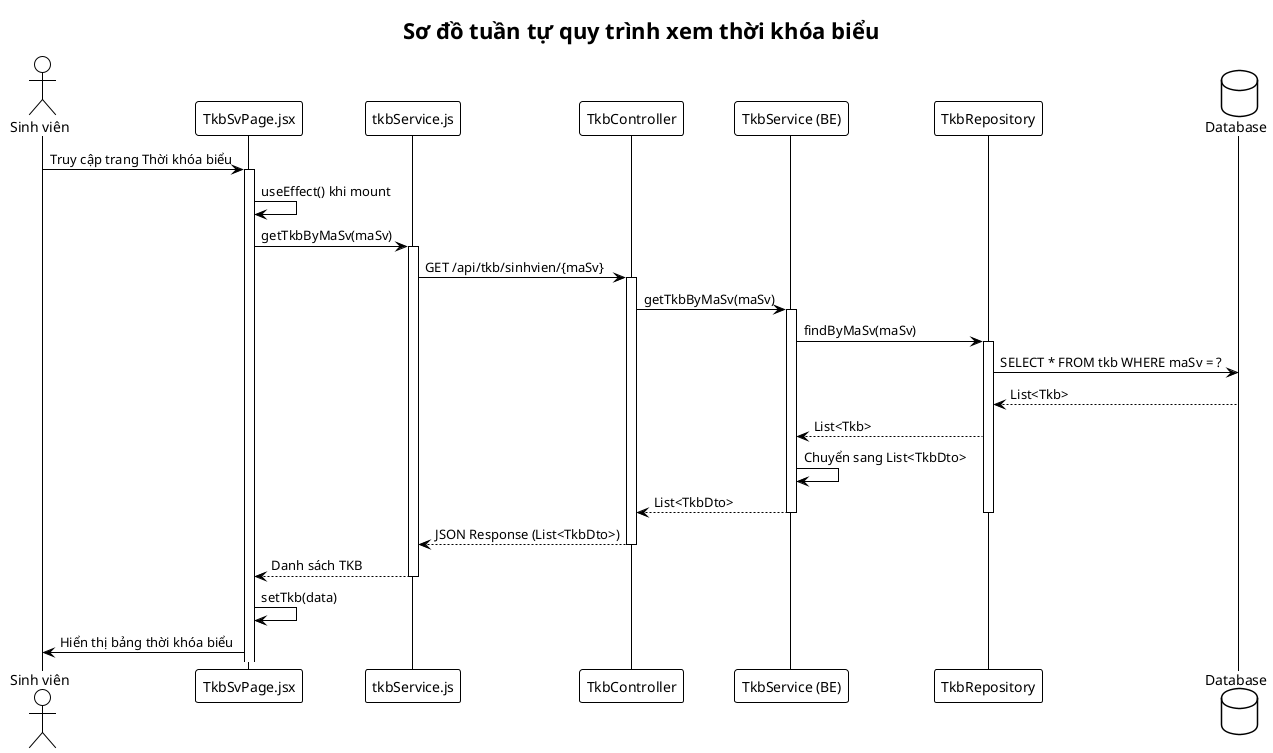 @startuml
!theme plain
title Sơ đồ tuần tự quy trình xem thời khóa biểu

actor "Sinh viên" as sv
participant "TkbSvPage.jsx" as page
participant "tkbService.js" as tkbService
participant "TkbController" as controller
participant "TkbService (BE)" as service
participant "TkbRepository" as repository
database "Database" as db

sv -> page: Truy cập trang Thời khóa biểu
activate page
page -> page: useEffect() khi mount
page -> tkbService: getTkbByMaSv(maSv)
activate tkbService
tkbService -> controller: GET /api/tkb/sinhvien/{maSv}
activate controller
controller -> service: getTkbByMaSv(maSv)
activate service
service -> repository: findByMaSv(maSv)
activate repository
repository -> db: SELECT * FROM tkb WHERE maSv = ?
db --> repository: List<Tkb>
repository --> service: List<Tkb>
service -> service: Chuyển sang List<TkbDto>
service --> controller: List<TkbDto>
deactivate repository
deactivate service
controller --> tkbService: JSON Response (List<TkbDto>)
deactivate controller
tkbService --> page: Danh sách TKB
deactivate tkbService
page -> page: setTkb(data)
page -> sv: Hiển thị bảng thời khóa biểu
@enduml 